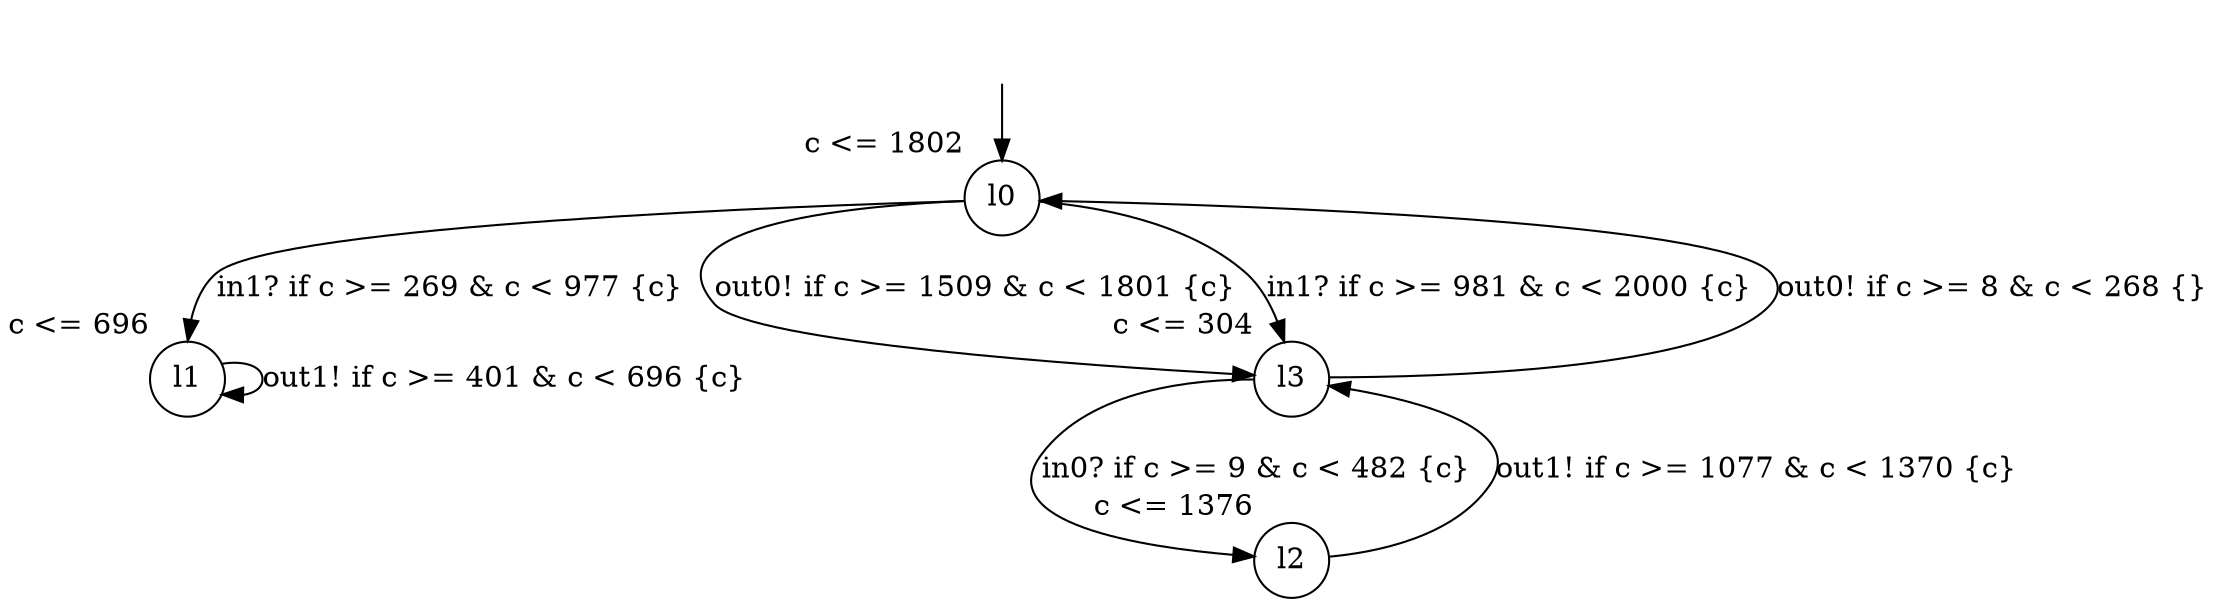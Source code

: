 digraph g {
__start0 [label="" shape="none"];
l0 [shape="circle" margin=0 label="l0", xlabel="c <= 1802"];
l1 [shape="circle" margin=0 label="l1", xlabel="c <= 696"];
l2 [shape="circle" margin=0 label="l2", xlabel="c <= 1376"];
l3 [shape="circle" margin=0 label="l3", xlabel="c <= 304"];
l0 -> l1 [label="in1? if c >= 269 & c < 977 {c} "];
l0 -> l3 [label="out0! if c >= 1509 & c < 1801 {c} "];
l0 -> l3 [label="in1? if c >= 981 & c < 2000 {c} "];
l1 -> l1 [label="out1! if c >= 401 & c < 696 {c} "];
l2 -> l3 [label="out1! if c >= 1077 & c < 1370 {c} "];
l3 -> l2 [label="in0? if c >= 9 & c < 482 {c} "];
l3 -> l0 [label="out0! if c >= 8 & c < 268 {} "];
__start0 -> l0;
}
